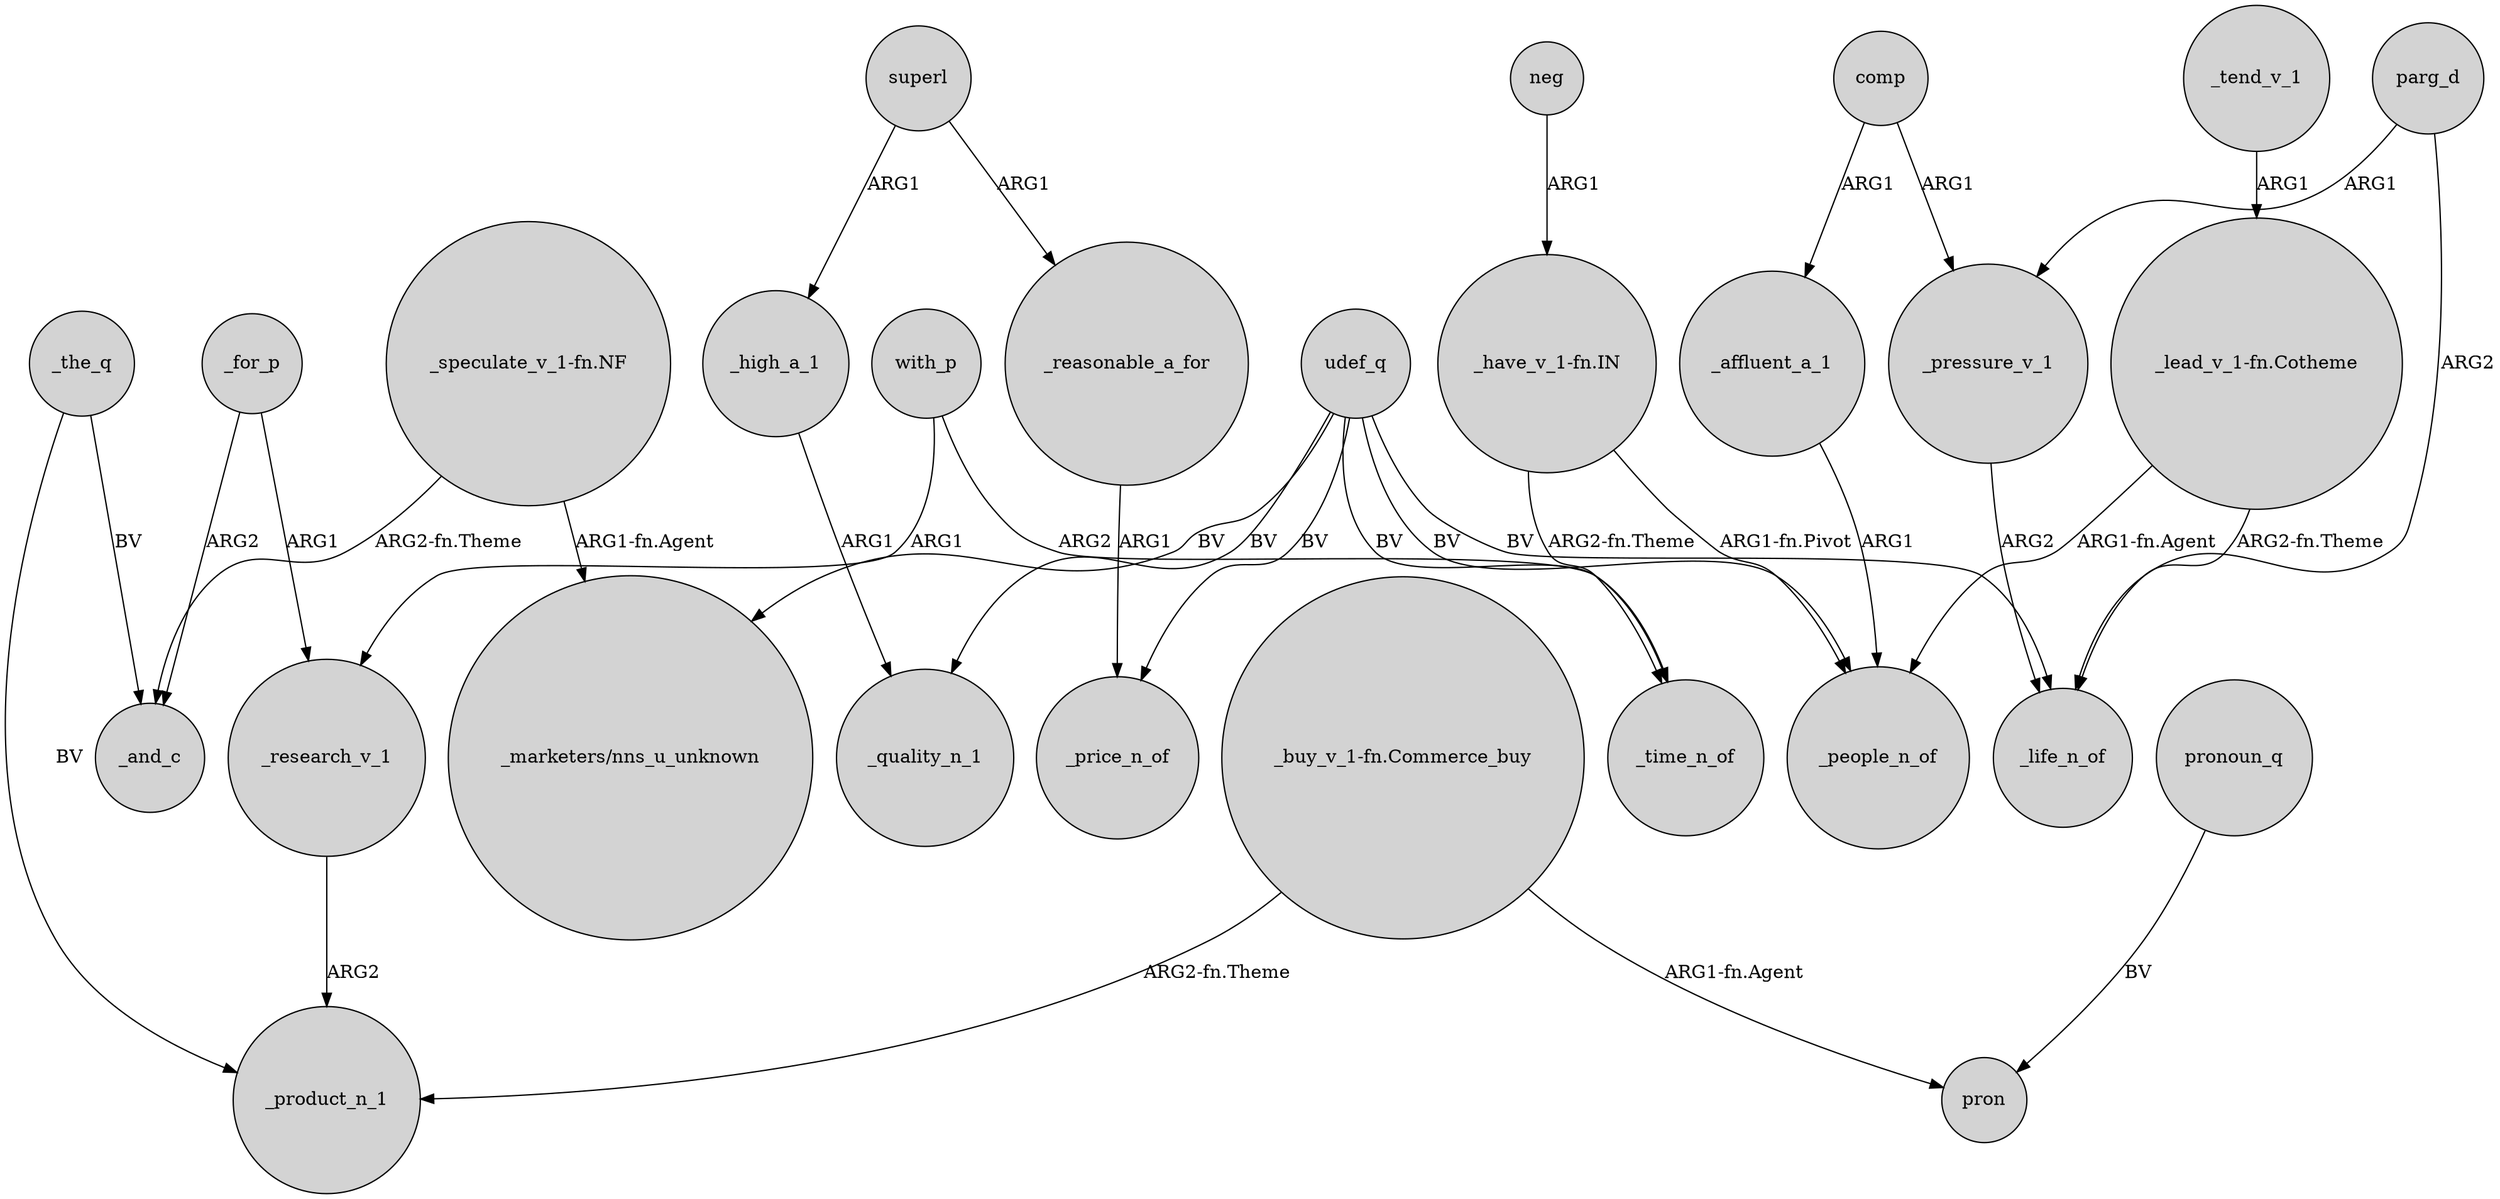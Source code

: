 digraph {
	node [shape=circle style=filled]
	_the_q -> _and_c [label=BV]
	udef_q -> _quality_n_1 [label=BV]
	parg_d -> _pressure_v_1 [label=ARG1]
	"_speculate_v_1-fn.NF" -> "_marketers/nns_u_unknown" [label="ARG1-fn.Agent"]
	"_have_v_1-fn.IN" -> _time_n_of [label="ARG2-fn.Theme"]
	udef_q -> _price_n_of [label=BV]
	neg -> "_have_v_1-fn.IN" [label=ARG1]
	udef_q -> _life_n_of [label=BV]
	"_buy_v_1-fn.Commerce_buy" -> pron [label="ARG1-fn.Agent"]
	superl -> _high_a_1 [label=ARG1]
	with_p -> _research_v_1 [label=ARG1]
	_for_p -> _and_c [label=ARG2]
	_research_v_1 -> _product_n_1 [label=ARG2]
	"_buy_v_1-fn.Commerce_buy" -> _product_n_1 [label="ARG2-fn.Theme"]
	comp -> _affluent_a_1 [label=ARG1]
	"_have_v_1-fn.IN" -> _people_n_of [label="ARG1-fn.Pivot"]
	parg_d -> _life_n_of [label=ARG2]
	"_lead_v_1-fn.Cotheme" -> _life_n_of [label="ARG2-fn.Theme"]
	udef_q -> "_marketers/nns_u_unknown" [label=BV]
	_reasonable_a_for -> _price_n_of [label=ARG1]
	udef_q -> _people_n_of [label=BV]
	_pressure_v_1 -> _life_n_of [label=ARG2]
	pronoun_q -> pron [label=BV]
	"_speculate_v_1-fn.NF" -> _and_c [label="ARG2-fn.Theme"]
	comp -> _pressure_v_1 [label=ARG1]
	udef_q -> _time_n_of [label=BV]
	with_p -> _time_n_of [label=ARG2]
	_tend_v_1 -> "_lead_v_1-fn.Cotheme" [label=ARG1]
	_for_p -> _research_v_1 [label=ARG1]
	"_lead_v_1-fn.Cotheme" -> _people_n_of [label="ARG1-fn.Agent"]
	_high_a_1 -> _quality_n_1 [label=ARG1]
	_the_q -> _product_n_1 [label=BV]
	_affluent_a_1 -> _people_n_of [label=ARG1]
	superl -> _reasonable_a_for [label=ARG1]
}
